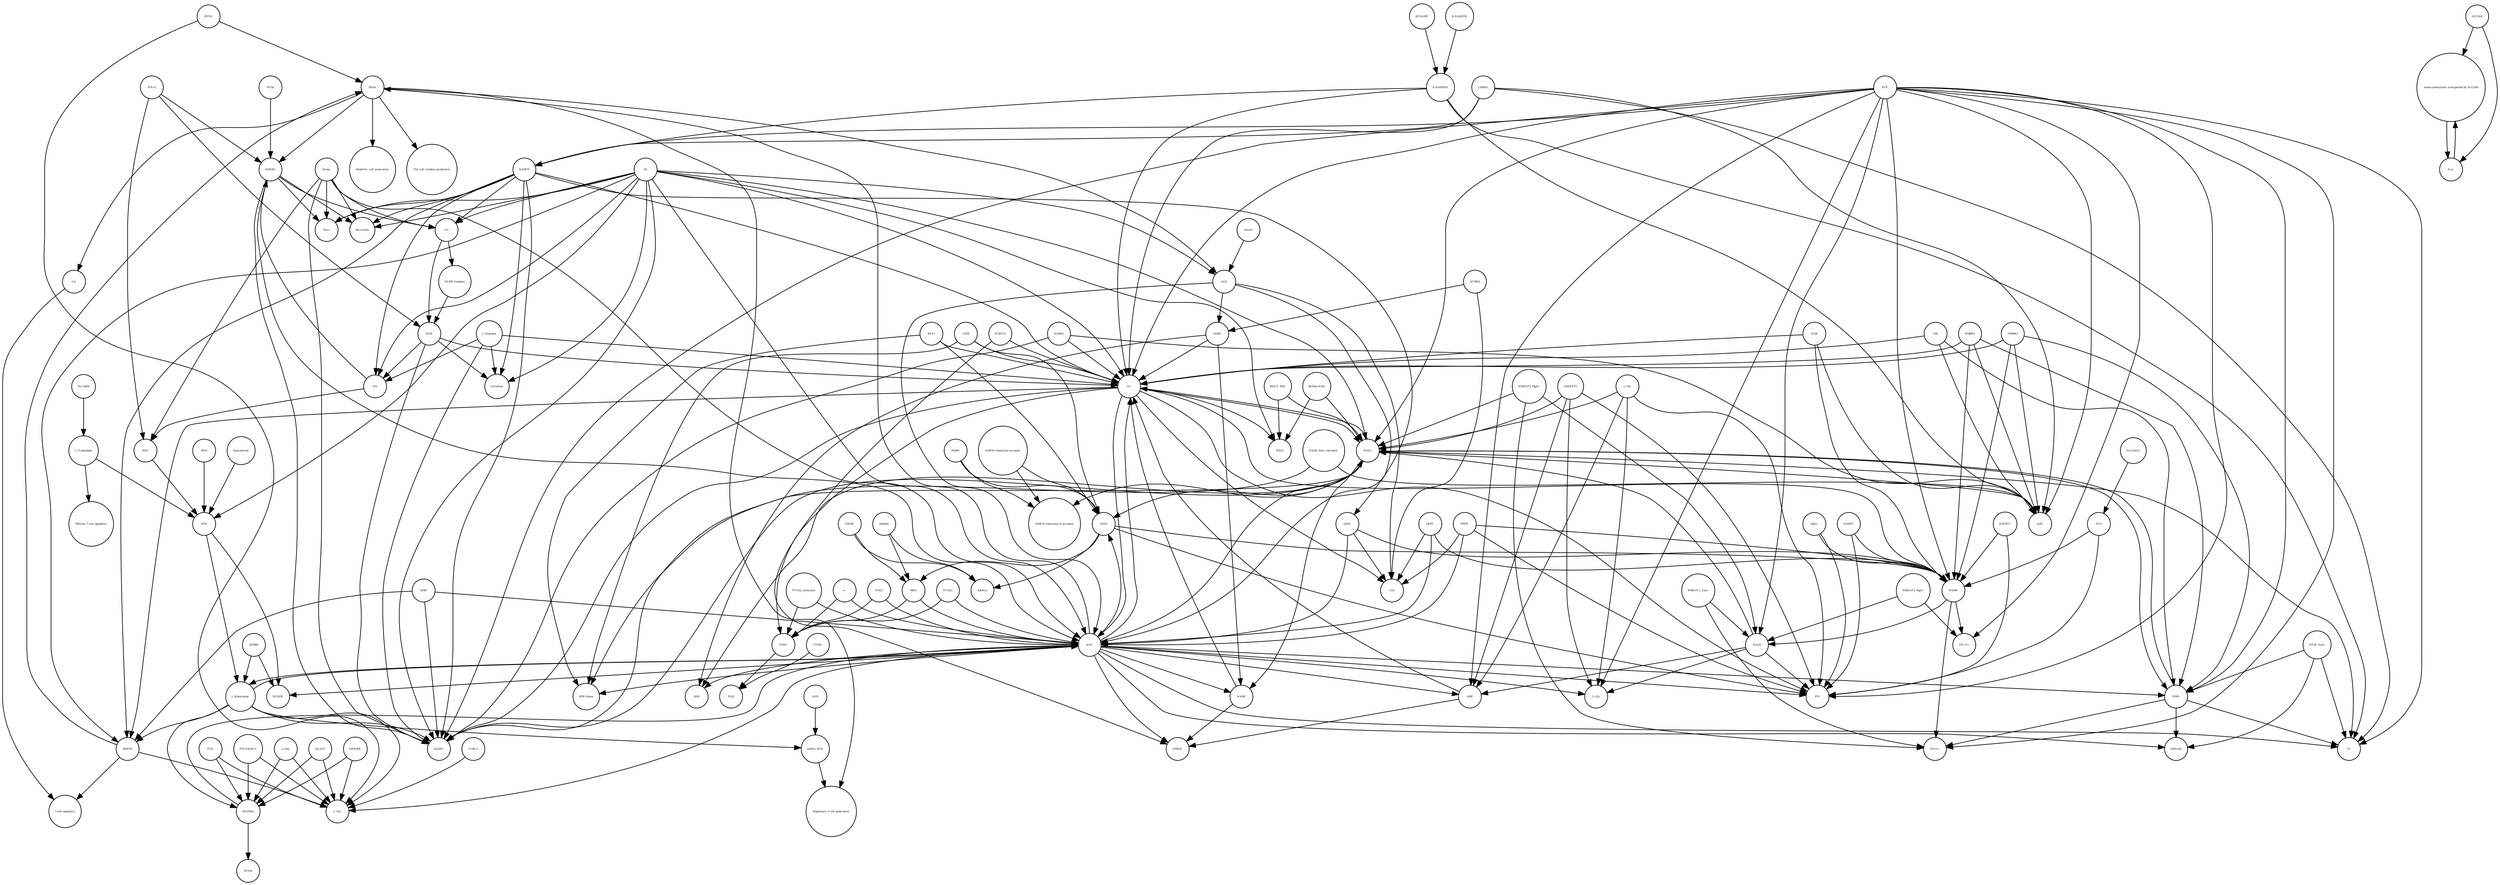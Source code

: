 strict digraph  {
"3HAA" [annotation="urn_miriam_obo.chebi_CHEBI%3A15793", bipartite=0, cls="simple chemical", fontsize=4, label="3HAA", shape=circle];
"Regulatory T-cell generation" [annotation="urn_miriam_obo.go_GO%3A0045066", bipartite=0, cls=phenotype, fontsize=4, label="Regulatory T-cell generation", shape=circle];
"AHR/L-KYN" [annotation="", bipartite=0, cls=complex, fontsize=4, label="AHR/L-KYN", shape=circle];
"L-Tryptophan" [annotation="urn_miriam_obo.chebi_CHEBI%3A57912", bipartite=0, cls="simple chemical", fontsize=4, label="L-Tryptophan", shape=circle];
"Effector T-cell apoptosis" [annotation="urn_miriam_obo.go_GO%3A1902483", bipartite=0, cls=phenotype, fontsize=4, label="Effector T-cell apoptosis", shape=circle];
"Th1 cell cytokine production" [annotation="urn_miriam_obo.go_GO%3A0035744", bipartite=0, cls=phenotype, fontsize=4, label="Th1 cell cytokine production", shape=circle];
CA [annotation="", bipartite=0, cls="simple chemical", fontsize=4, label=CA, shape=circle];
"T-cell apoptosis" [annotation="urn_miriam_obo.go_GO%3A0070231", bipartite=0, cls=phenotype, fontsize=4, label="T-cell apoptosis", shape=circle];
"3HKYN" [annotation="urn_miriam_obo.chebi_CHEBI%3A17380", bipartite=0, cls="simple chemical", fontsize=4, label="3HKYN", shape=circle];
"Dendritic cell maturation" [annotation="urn_miriam_obo.go_GO%3A0097029", bipartite=0, cls=phenotype, fontsize=4, label="Dendritic cell maturation", shape=circle];
"L-Gln" [annotation="urn_miriam_obo.chebi_CHEBI%3A58359", bipartite=0, cls="simple chemical", fontsize=4, label="L-Gln", shape=circle];
PPi [annotation="urn_miriam_obo.chebi_CHEBI%3A29888", bipartite=0, cls="simple chemical", fontsize=4, label=PPi, shape=circle];
Orf3a [annotation="urn_miriam_ncbiprotein_BCD58754|urn_miriam_uniprot_P0DTC3", bipartite=0, cls=macromolecule, fontsize=4, label=Orf3a, shape=circle];
"L-Glu" [annotation="urn_miriam_obo.chebi_CHEBI%3A29985", bipartite=0, cls="simple chemical", fontsize=4, label="L-Glu", shape=circle];
NAMPT [annotation=urn_miriam_uniprot_P43490, bipartite=0, cls=macromolecule, fontsize=4, label=NAMPT, shape=circle];
"NT5E_Zn2+" [annotation="urn_miriam_uniprot_P21589|urn_miriam_obo.chebi_CHEBI%3A29105", bipartite=0, cls="complex multimer", fontsize=4, label="NT5E_Zn2+", shape=circle];
"R-NADPHX" [annotation="urn_miriam_obo.chebi_CHEBI%3A64085", bipartite=0, cls="simple chemical", fontsize=4, label="R-NADPHX", shape=circle];
"H+" [annotation="urn_miriam_obo.chebi_CHEBI%3A15378", bipartite=0, cls="simple chemical", fontsize=4, label="H+", shape=circle];
NADH [annotation="urn_miriam_obo.chebi_CHEBI%3A57945", bipartite=0, cls="simple chemical", fontsize=4, label=NADH, shape=circle];
NRNAM [annotation="urn_miriam_obo.chebi_CHEBI%3A15927", bipartite=0, cls="simple chemical", fontsize=4, label=NRNAM, shape=circle];
NADK2 [annotation=urn_miriam_uniprot_Q4G0N4, bipartite=0, cls="macromolecule multimer", fontsize=4, label=NADK2, shape=circle];
NR [annotation="urn_miriam_obo.chebi_CHEBI%3A15927", bipartite=0, cls="simple chemical", fontsize=4, label=NR, shape=circle];
NMRK1 [annotation=urn_miriam_uniprot_Q9NWW6, bipartite=0, cls=macromolecule, fontsize=4, label=NMRK1, shape=circle];
"PPi (3-)" [annotation="urn_miriam_obo.chebi_CHEBI%3A33019", bipartite=0, cls="simple chemical", fontsize=4, label="PPi (3-)", shape=circle];
CARKD [annotation=urn_miriam_uniprot_Q8IW45, bipartite=0, cls=macromolecule, fontsize=4, label=CARKD, shape=circle];
CD38 [annotation=urn_miriam_uniprot_P28907, bipartite=0, cls=macromolecule, fontsize=4, label=CD38, shape=circle];
PTCS2_celecoxib [annotation="urn_miriam_uniprot_P35354|urn_miriam_obo.chebi_CHEBI%3A41423", bipartite=0, cls=complex, fontsize=4, label=PTCS2_celecoxib, shape=circle];
NAPRT1 [annotation=urn_miriam_uniprot_Q6XQN6, bipartite=0, cls="macromolecule multimer", fontsize=4, label=NAPRT1, shape=circle];
NADPH [annotation="urn_miriam_obo.chebi_CHEBI%3A16474", bipartite=0, cls="simple chemical", fontsize=4, label=NADPH, shape=circle];
"ADP-ribose" [annotation="urn_miriam_obo.chebi_CHEBI%3A57967", bipartite=0, cls="simple chemical", fontsize=4, label="ADP-ribose", shape=circle];
APOA1BP [annotation=urn_miriam_uniprot_O95544, bipartite=0, cls="macromolecule multimer", fontsize=4, label=APOA1BP, shape=circle];
HMOX1 [annotation="", bipartite=0, cls=macromolecule, fontsize=4, label=HMOX1, shape=circle];
CO [annotation="urn_miriam_obo.chebi_CHEBI%3A17245", bipartite=0, cls="simple chemical", fontsize=4, label=CO, shape=circle];
ACMSD [annotation=urn_miriam_uniprot_Q8TDX5, bipartite=0, cls="macromolecule multimer", fontsize=4, label=ACMSD, shape=circle];
"L-Phe" [annotation="urn_miriam_obo.chebi_CHEBI%3A58095", bipartite=0, cls="simple chemical", fontsize=4, label="L-Phe", shape=circle];
HAAO [annotation=urn_miriam_uniprot_P46952, bipartite=0, cls=macromolecule, fontsize=4, label=HAAO, shape=circle];
ADP [annotation="urn_miriam_obo.chebi_CHEBI%3A456216", bipartite=0, cls="simple chemical", fontsize=4, label=ADP, shape=circle];
"S-NADPHX" [annotation="urn_miriam_obo.chebi_CHEBI%3A64084", bipartite=0, cls="simple chemical", fontsize=4, label="S-NADPHX", shape=circle];
AFMID [annotation=urn_miriam_uniprot_Q63HM1, bipartite=0, cls=macromolecule, fontsize=4, label=AFMID, shape=circle];
Epacadostat [annotation="", bipartite=0, cls="simple chemical", fontsize=4, label=Epacadostat, shape=circle];
"PPi(3-)" [annotation="urn_miriam_obo.chebi_CHEBI%3A33019", bipartite=0, cls="simple chemical", fontsize=4, label="PPi(3-)", shape=circle];
"L-Arginine" [annotation="urn_miriam_obo.chebi_CHEBI%3A16467", bipartite=0, cls="simple chemical", fontsize=4, label="L-Arginine", shape=circle];
I3LACT [annotation="urn_miriam_obo.chebi_CHEBI%3A55528", bipartite=0, cls=macromolecule, fontsize=4, label=I3LACT, shape=circle];
ATP [annotation="urn_miriam_obo.chebi_CHEBI%3A30616", bipartite=0, cls="simple chemical", fontsize=4, label=ATP, shape=circle];
KYNA [annotation="urn_miriam_obo.chebi_CHEBI%3A18344", bipartite=0, cls="simple chemical", fontsize=4, label=KYNA, shape=circle];
"NAD+" [annotation="urn_miriam_obo.chebi_CHEBI%3A57540", bipartite=0, cls="simple chemical", fontsize=4, label="NAD+", shape=circle];
"monocarboxylates transported by SLC5A8" [annotation="", bipartite=0, cls="simple chemical", fontsize=4, label="monocarboxylates transported by SLC5A8", shape=circle];
"AP-DOBu" [annotation="urn_miriam_obo.chebi_CHEBI%3A17442", bipartite=0, cls="simple chemical", fontsize=4, label="AP-DOBu", shape=circle];
IDO1 [annotation=urn_miriam_uniprot_P14902, bipartite=0, cls=complex, fontsize=4, label=IDO1, shape=circle];
QUIN [annotation="urn_miriam_obo.chebi_CHEBI%3A16675", bipartite=0, cls="simple chemical", fontsize=4, label=QUIN, shape=circle];
O2 [annotation="urn_miriam_obo.chebi_CHEBI%3A15379", bipartite=0, cls="simple chemical", fontsize=4, label=O2, shape=circle];
IDO2 [annotation=urn_miriam_uniprot_Q6ZQW0, bipartite=0, cls=macromolecule, fontsize=4, label=IDO2, shape=circle];
QPRT [annotation=urn_miriam_uniprot_Q15274, bipartite=0, cls=macromolecule, fontsize=4, label=QPRT, shape=circle];
"2AM" [annotation="urn_miriam_obo.chebi_CHEBI%3A16886", bipartite=0, cls="simple chemical", fontsize=4, label="2AM", shape=circle];
NFK [annotation="urn_miriam_obo.chebi_CHEBI%3A18377", bipartite=0, cls="simple chemical", fontsize=4, label=NFK, shape=circle];
"(ADP-D-ribosyl)(n)-acceptor" [annotation="urn_miriam_obo.chebi_CHEBI%3A133202", bipartite=0, cls="simple chemical", fontsize=4, label="(ADP-D-ribosyl)(n)-acceptor", shape=circle];
NAR [annotation="urn_miriam_obo.chebi_CHEBI%3A58527", bipartite=0, cls="simple chemical", fontsize=4, label=NAR, shape=circle];
MNA [annotation="urn_miriam_obo.chebi_CHEBI%3A16797", bipartite=0, cls="simple chemical", fontsize=4, label=MNA, shape=circle];
CO2 [annotation="urn_miriam_obo.chebi_CHEBI%3A16526", bipartite=0, cls="simple chemical", fontsize=4, label=CO2, shape=circle];
Biliverdin [annotation="urn_miriam_obo.chebi_CHEBI%3A17033", bipartite=0, cls="simple chemical", fontsize=4, label=Biliverdin, shape=circle];
NMNH [annotation="urn_miriam_obo.chebi_CHEBI%3A74452", bipartite=0, cls="simple chemical", fontsize=4, label=NMNH, shape=circle];
"dh-beta-NAD" [annotation="urn_miriam_obo.chebi_CHEBI%3A90171|urn_miriam_obo.chebi_CHEBI%3A90174", bipartite=0, cls="simple chemical", fontsize=4, label="dh-beta-NAD", shape=circle];
PTGIS [annotation=urn_miriam_uniprot_Q16647, bipartite=0, cls=macromolecule, fontsize=4, label=PTGIS, shape=circle];
NMRK2 [annotation=urn_miriam_uniprot_Q9NPI5, bipartite=0, cls=macromolecule, fontsize=4, label=NMRK2, shape=circle];
NCA [annotation="urn_miriam_obo.chebi_CHEBI%3A32544", bipartite=0, cls="simple chemical", fontsize=4, label=NCA, shape=circle];
KMO [annotation=urn_miriam_uniprot_O15229, bipartite=0, cls=macromolecule, fontsize=4, label=KMO, shape=circle];
NNMT [annotation=urn_miriam_uniprot_P40261, bipartite=0, cls=macromolecule, fontsize=4, label=NNMT, shape=circle];
"Fe2+" [annotation="urn_miriam_obo.chebi_CHEBI%3A29033", bipartite=0, cls="simple chemical", fontsize=4, label="Fe2+", shape=circle];
KYNU [annotation=urn_miriam_uniprot_Q16719, bipartite=0, cls="macromolecule multimer", fontsize=4, label=KYNU, shape=circle];
NAMN [annotation="urn_miriam_obo.chebi_CHEBI%3A15763", bipartite=0, cls="simple chemical", fontsize=4, label=NAMN, shape=circle];
PYR [annotation="urn_miriam_obo.chebi_CHEBI%3A15361", bipartite=0, cls="simple chemical", fontsize=4, label=PYR, shape=circle];
HCOOH [annotation="urn_miriam_obo.chebi_CHEBI%3A30751", bipartite=0, cls="simple chemical", fontsize=4, label=HCOOH, shape=circle];
Citrulline [annotation="urn_miriam_obo.chebi_CHEBI%3A16349", bipartite=0, cls="simple chemical", fontsize=4, label=Citrulline, shape=circle];
NO [annotation="urn_miriam_obo.chebi_CHEBI%3A16480", bipartite=0, cls="simple chemical", fontsize=4, label=NO, shape=circle];
"NADP+" [annotation="urn_miriam_obo.chebi_CHEBI%3A18009", bipartite=0, cls="simple chemical", fontsize=4, label="NADP+", shape=circle];
iNOS [annotation=urn_miriam_uniprot_P35228, bipartite=0, cls=macromolecule, fontsize=4, label=iNOS, shape=circle];
NAAD [annotation="urn_miriam_obo.chebi_CHEBI%3A18304", bipartite=0, cls="simple chemical", fontsize=4, label=NAAD, shape=circle];
NMN [annotation="urn_miriam_obo.chebi_CHEBI%3A14649", bipartite=0, cls="simple chemical", fontsize=4, label=NMN, shape=circle];
BST1 [annotation=urn_miriam_uniprot_Q10588, bipartite=0, cls="macromolecule multimer", fontsize=4, label=BST1, shape=circle];
SLC5A8 [annotation=urn_miriam_uniprot_Q8N695, bipartite=0, cls=macromolecule, fontsize=4, label=SLC5A8, shape=circle];
"L-Ala" [annotation="urn_miriam_obo.chebi_CHEBI%3A57972", bipartite=0, cls="simple chemical", fontsize=4, label="L-Ala", shape=circle];
CCBL2 [annotation=urn_miriam_uniprot_Q6YP21, bipartite=0, cls="macromolecule multimer", fontsize=4, label=CCBL2, shape=circle];
ACS [annotation="urn_miriam_obo.chebi_CHEBI%3A29044", bipartite=0, cls="simple chemical", fontsize=4, label=ACS, shape=circle];
"NADK_Zn2+ tetramer" [annotation="urn_miriam_uniprot_O95544|urn_miriam_obo.chebi_CHEBI%3A29105", bipartite=0, cls="complex multimer", fontsize=4, label="NADK_Zn2+ tetramer", shape=circle];
Pi [annotation="urn_miriam_obo.chebi_CHEBI%3A18367", bipartite=0, cls="simple chemical", fontsize=4, label=Pi, shape=circle];
AHR [annotation=urn_miriam_uniprot_P35869, bipartite=0, cls=macromolecule, fontsize=4, label=AHR, shape=circle];
SLC22A13 [annotation=urn_miriam_uniprot_Q9Y226, bipartite=0, cls=macromolecule, fontsize=4, label=SLC22A13, shape=circle];
Heme [annotation="urn_miriam_obo.chebi_CHEBI%3A30413", bipartite=0, cls="simple chemical", fontsize=4, label=Heme, shape=circle];
AdoHcy [annotation="urn_miriam_obo.chebi_CHEBI%3A16680", bipartite=0, cls="simple chemical", fontsize=4, label=AdoHcy, shape=circle];
PGG2 [annotation="urn_miriam_obo.chebi_CHEBI%3A27647", bipartite=0, cls="simple chemical", fontsize=4, label=PGG2, shape=circle];
"Nf-KB Complex" [annotation="urn_miriam_uniprot_P19838|urn_miriam_uniprot_Q04206|urn_miriam_uniprot_Q00653", bipartite=0, cls=complex, fontsize=4, label="Nf-KB Complex", shape=circle];
PTGS2 [annotation=urn_miriam_uniprot_P35354, bipartite=0, cls="macromolecule multimer", fontsize=4, label=PTGS2, shape=circle];
AdoMet [annotation="urn_miriam_obo.chebi_CHEBI%3A15414", bipartite=0, cls="simple chemical", fontsize=4, label=AdoMet, shape=circle];
SLC36A4 [annotation=urn_miriam_uniprot_Q6YBV0, bipartite=0, cls=macromolecule, fontsize=4, label=SLC36A4, shape=circle];
"PXLP-KYAT1" [annotation="urn_miriam_uniprot_Q16773|urn_miriam_obo.chebi_CHEBI%3A18405", bipartite=0, cls="complex multimer", fontsize=4, label="PXLP-KYAT1", shape=circle];
"2AMA" [annotation="urn_miriam_obo.chebi_CHEBI%3A15745", bipartite=0, cls="simple chemical", fontsize=4, label="2AMA", shape=circle];
RNLS_FAD [annotation="urn_miriam_uniprot_Q5VYX0|urn_miriam_obo.chebi_CHEBI%3A16238", bipartite=0, cls=complex, fontsize=4, label=RNLS_FAD, shape=circle];
PGI2 [annotation="urn_miriam_obo.chebi_CHEBI%3A15552", bipartite=0, cls="simple chemical", fontsize=4, label=PGI2, shape=circle];
AMP [annotation="urn_miriam_obo.chebi_CHEBI%3A16027", bipartite=0, cls="simple chemical", fontsize=4, label=AMP, shape=circle];
NAM [annotation="urn_miriam_obo.chebi_CHEBI%3A17154", bipartite=0, cls="simple chemical", fontsize=4, label=NAM, shape=circle];
NUDT12 [annotation=urn_miriam_uniprot_Q9BQG2, bipartite=0, cls=macromolecule, fontsize=4, label=NUDT12, shape=circle];
"(ADP-D-ribosyl)(n+1)-acceptor" [annotation="urn_miriam_obo.chebi_CHEBI%3A133203", bipartite=0, cls="simple chemical", fontsize=4, label="(ADP-D-ribosyl)(n+1)-acceptor", shape=circle];
"e-" [annotation="urn_miriam_obo.chebi_CHEBI%3A10545", bipartite=0, cls="simple chemical", fontsize=4, label="e-", shape=circle];
H2O2 [annotation="urn_miriam_obo.chebi_CHEBI%3A16240", bipartite=0, cls="simple chemical", fontsize=4, label=H2O2, shape=circle];
PGH2 [annotation="urn_miriam_obo.chebi_CHEBI%3A15554", bipartite=0, cls="simple chemical", fontsize=4, label=PGH2, shape=circle];
PARPs [annotation="urn_miriam_uniprot_Q8N5Y8|urn_miriam_uniprot_Q53GL7|urn_miriam_uniprot_Q8IXQ6", bipartite=0, cls=macromolecule, fontsize=4, label=PARPs, shape=circle];
PRPP [annotation="urn_miriam_obo.chebi_CHEBI%3A17111", bipartite=0, cls="simple chemical", fontsize=4, label=PRPP, shape=circle];
"Na+" [annotation="urn_miriam_obo.chebi_CHEBI%3A29101", bipartite=0, cls="simple chemical", fontsize=4, label="Na+", shape=circle];
"Mg2+" [annotation="urn_miriam_obo.chebi_CHEBI%3A18420", bipartite=0, cls="simple chemical", fontsize=4, label="Mg2+", shape=circle];
NADSYN1 [annotation=urn_miriam_uniprot_Q6IA69, bipartite=0, cls="macromolecule multimer", fontsize=4, label=NADSYN1, shape=circle];
"IFN-G" [annotation=urn_miriam_uniprot_Q14609, bipartite=0, cls=macromolecule, fontsize=4, label="IFN-G", shape=circle];
I3PROPA [annotation="urn_miriam_obo.chebi_CHEBI%3A43580", bipartite=0, cls=macromolecule, fontsize=4, label=I3PROPA, shape=circle];
"NMNAT1_Zn2+" [annotation="urn_miriam_uniprot_Q9HAN9|urn_miriam_obo.chebi_CHEBI%3A29105", bipartite=0, cls="complex multimer", fontsize=4, label="NMNAT1_Zn2+", shape=circle];
"L-Kynurenine" [annotation="urn_miriam_obo.chebi_CHEBI%3A16946", bipartite=0, cls="simple chemical", fontsize=4, label="L-Kynurenine", shape=circle];
"NMNAT3_Mg2+" [annotation="urn_miriam_uniprot_Q96T66|urn_miriam_obo.chebi_CHEBI%3A18420", bipartite=0, cls="complex multimer", fontsize=4, label="NMNAT3_Mg2+", shape=circle];
"NMNAT2_Mg2+" [annotation="urn_miriam_uniprot_Q9BZQ4|urn_miriam_obo.chebi_CHEBI%3A18420", bipartite=0, cls=complex, fontsize=4, label="NMNAT2_Mg2+", shape=circle];
H2O [annotation="urn_miriam_obo.chebi_CHEBI%3A15377", bipartite=0, cls="simple chemical", fontsize=4, label=H2O, shape=circle];
"3HAA" -> "Regulatory T-cell generation"  [annotation="", interaction_type="necessary stimulation"];
"3HAA" -> "Th1 cell cytokine production"  [annotation="", interaction_type=inhibition];
"3HAA" -> "Dendritic cell maturation"  [annotation="", interaction_type="logic arc"];
"3HAA" -> HMOX1  [annotation="urn_miriam_pubmed_15249210|urn_miriam_pubmed_11287117|urn_miriam_pubmed_12706494", interaction_type=catalysis];
"3HAA" -> CA  [annotation="", interaction_type=production];
"3HAA" -> ACS  [annotation="", interaction_type=production];
"AHR/L-KYN" -> "Regulatory T-cell generation"  [annotation="", interaction_type="necessary stimulation"];
"L-Tryptophan" -> "Effector T-cell apoptosis"  [annotation="", interaction_type=inhibition];
"L-Tryptophan" -> NFK  [annotation="", interaction_type=production];
CA -> "T-cell apoptosis"  [annotation="", interaction_type="necessary stimulation"];
"3HKYN" -> "T-cell apoptosis"  [annotation="", interaction_type="logic arc"];
"3HKYN" -> "L-Ala"  [annotation="", interaction_type=production];
"3HKYN" -> "3HAA"  [annotation="", interaction_type=production];
"L-Gln" -> AMP  [annotation="", interaction_type=production];
"L-Gln" -> "L-Glu"  [annotation="", interaction_type=production];
"L-Gln" -> PPi  [annotation="", interaction_type=production];
"L-Gln" -> "NAD+"  [annotation="", interaction_type=production];
Orf3a -> HMOX1  [annotation="urn_miriam_doi_10.1101%2F2020.03.22.002386|urn_miriam_taxonomy_2697049", interaction_type=modulation];
NAMPT -> NAMN  [annotation="", interaction_type=catalysis];
NAMPT -> PPi  [annotation="", interaction_type=catalysis];
"NT5E_Zn2+" -> Pi  [annotation="", interaction_type=catalysis];
"NT5E_Zn2+" -> NMN  [annotation="", interaction_type=catalysis];
"NT5E_Zn2+" -> NRNAM  [annotation="", interaction_type=catalysis];
"R-NADPHX" -> "S-NADPHX"  [annotation="", interaction_type=production];
"H+" -> "3HKYN"  [annotation="", interaction_type=production];
"H+" -> "NADP+"  [annotation="", interaction_type=production];
"H+" -> H2O  [annotation="", interaction_type=production];
"H+" -> H2O2  [annotation="", interaction_type=production];
"H+" -> "NAD+"  [annotation="", interaction_type=production];
"H+" -> PGH2  [annotation="", interaction_type=production];
"H+" -> PPi  [annotation="", interaction_type=production];
"H+" -> NAMN  [annotation="", interaction_type=production];
"H+" -> CO2  [annotation="", interaction_type=production];
NADH -> NMNH  [annotation="", interaction_type=production];
NADH -> "H+"  [annotation="", interaction_type=production];
NADK2 -> "H+"  [annotation="", interaction_type=catalysis];
NADK2 -> "NADP+"  [annotation="", interaction_type=catalysis];
NADK2 -> ADP  [annotation="", interaction_type=catalysis];
NR -> "H+"  [annotation="", interaction_type=production];
NR -> NMN  [annotation="", interaction_type=production];
NR -> ADP  [annotation="", interaction_type=production];
NMRK1 -> NMN  [annotation="", interaction_type=catalysis];
NMRK1 -> "H+"  [annotation="", interaction_type=catalysis];
NMRK1 -> ADP  [annotation="", interaction_type=catalysis];
NMRK1 -> NAMN  [annotation="", interaction_type=catalysis];
CARKD -> Pi  [annotation="", interaction_type=catalysis];
CARKD -> "H+"  [annotation="", interaction_type=catalysis];
CARKD -> NADPH  [annotation="", interaction_type=catalysis];
CARKD -> ADP  [annotation="", interaction_type=catalysis];
CD38 -> NAM  [annotation="", interaction_type=catalysis];
CD38 -> "ADP-ribose"  [annotation="", interaction_type=catalysis];
CD38 -> "H+"  [annotation="", interaction_type=catalysis];
PTCS2_celecoxib -> PGH2  [annotation="", interaction_type=inhibition];
PTCS2_celecoxib -> H2O  [annotation="", interaction_type=inhibition];
NAPRT1 -> PPi  [annotation="", interaction_type=catalysis];
NAPRT1 -> NAMN  [annotation="", interaction_type=catalysis];
NADPH -> "3HKYN"  [annotation="", interaction_type=production];
NADPH -> "NADP+"  [annotation="", interaction_type=production];
NADPH -> H2O  [annotation="", interaction_type=production];
NADPH -> "H+"  [annotation="", interaction_type=production];
NADPH -> Citrulline  [annotation="", interaction_type=production];
NADPH -> NO  [annotation="", interaction_type=production];
NADPH -> "Fe2+"  [annotation="", interaction_type=production];
NADPH -> CO  [annotation="", interaction_type=production];
NADPH -> Biliverdin  [annotation="", interaction_type=production];
APOA1BP -> "S-NADPHX"  [annotation="", interaction_type=catalysis];
HMOX1 -> "Fe2+"  [annotation="", interaction_type=catalysis];
HMOX1 -> CO  [annotation="", interaction_type=catalysis];
HMOX1 -> Biliverdin  [annotation="", interaction_type=catalysis];
HMOX1 -> "NADP+"  [annotation="", interaction_type=catalysis];
HMOX1 -> H2O  [annotation="", interaction_type=catalysis];
CO -> iNOS  [annotation="urn_miriam_pubmed_9126284|urn_miriam_pubmed_15249210", interaction_type=inhibition];
CO -> "Nf-KB Complex"  [annotation=urn_miriam_pubmed_15249210, interaction_type=inhibition];
ACMSD -> CO2  [annotation="", interaction_type=catalysis];
ACMSD -> "2AMA"  [annotation="", interaction_type=catalysis];
"L-Phe" -> "AP-DOBu"  [annotation="", interaction_type=inhibition];
"L-Phe" -> "L-Ala"  [annotation="", interaction_type=inhibition];
HAAO -> ACS  [annotation="", interaction_type=catalysis];
"S-NADPHX" -> Pi  [annotation="", interaction_type=production];
"S-NADPHX" -> "H+"  [annotation="", interaction_type=production];
"S-NADPHX" -> NADPH  [annotation="", interaction_type=production];
"S-NADPHX" -> ADP  [annotation="", interaction_type=production];
AFMID -> "L-Kynurenine"  [annotation=urn_miriam_pubmed_29531094, interaction_type=catalysis];
AFMID -> HCOOH  [annotation=urn_miriam_pubmed_29531094, interaction_type=catalysis];
Epacadostat -> NFK  [annotation="urn_miriam_pubmed_29531094|urn_miriam_pubmed_28523098|urn_miriam_pubmed_30338242|urn_miriam_pubmed_32292563", interaction_type=inhibition];
"L-Arginine" -> NO  [annotation="", interaction_type=production];
"L-Arginine" -> "H+"  [annotation="", interaction_type=production];
"L-Arginine" -> "NADP+"  [annotation="", interaction_type=production];
"L-Arginine" -> Citrulline  [annotation="", interaction_type=production];
I3LACT -> "AP-DOBu"  [annotation="", interaction_type=inhibition];
I3LACT -> "L-Ala"  [annotation="", interaction_type=inhibition];
ATP -> "H+"  [annotation="", interaction_type=production];
ATP -> NADPH  [annotation="", interaction_type=production];
ATP -> Pi  [annotation="", interaction_type=production];
ATP -> ADP  [annotation="", interaction_type=production];
ATP -> NMN  [annotation="", interaction_type=production];
ATP -> NAMN  [annotation="", interaction_type=production];
ATP -> "NAD+"  [annotation="", interaction_type=production];
ATP -> "PPi(3-)"  [annotation="", interaction_type=production];
ATP -> NAAD  [annotation="", interaction_type=production];
ATP -> "PPi (3-)"  [annotation="", interaction_type=production];
ATP -> AMP  [annotation="", interaction_type=production];
ATP -> PPi  [annotation="", interaction_type=production];
ATP -> "L-Glu"  [annotation="", interaction_type=production];
ATP -> "NADP+"  [annotation="", interaction_type=production];
"NAD+" -> NMN  [annotation="", interaction_type=production];
"NAD+" -> Pi  [annotation="", interaction_type=production];
"NAD+" -> "NADP+"  [annotation="", interaction_type=production];
"NAD+" -> ADP  [annotation="", interaction_type=production];
"NAD+" -> "H+"  [annotation="", interaction_type=production];
"NAD+" -> "ADP-ribose"  [annotation="", interaction_type=production];
"NAD+" -> NAM  [annotation="", interaction_type=production];
"NAD+" -> "(ADP-D-ribosyl)(n+1)-acceptor"  [annotation="", interaction_type=production];
"NAD+" -> NADH  [annotation="", interaction_type=production];
"NAD+" -> "2AM"  [annotation="", interaction_type=production];
"monocarboxylates transported by SLC5A8" -> "Na+"  [annotation="", interaction_type=production];
"AP-DOBu" -> H2O  [annotation="", interaction_type=production];
"AP-DOBu" -> KYNA  [annotation="", interaction_type=production];
IDO1 -> NFK  [annotation="urn_miriam_pubmed_29531094|urn_miriam_pubmed_28523098|urn_miriam_pubmed_30338242|urn_miriam_pubmed_32292563", interaction_type=catalysis];
QUIN -> CO2  [annotation="", interaction_type=production];
QUIN -> H2O  [annotation="", interaction_type=production];
QUIN -> NAMN  [annotation="", interaction_type=production];
O2 -> "3HKYN"  [annotation="", interaction_type=production];
O2 -> "NADP+"  [annotation="", interaction_type=production];
O2 -> H2O  [annotation="", interaction_type=production];
O2 -> NFK  [annotation="", interaction_type=production];
O2 -> H2O2  [annotation="", interaction_type=production];
O2 -> "NAD+"  [annotation="", interaction_type=production];
O2 -> ACS  [annotation="", interaction_type=production];
O2 -> "Fe2+"  [annotation="", interaction_type=production];
O2 -> CO  [annotation="", interaction_type=production];
O2 -> Biliverdin  [annotation="", interaction_type=production];
O2 -> "H+"  [annotation="", interaction_type=production];
O2 -> Citrulline  [annotation="", interaction_type=production];
O2 -> NO  [annotation="", interaction_type=production];
IDO2 -> NFK  [annotation="", interaction_type=catalysis];
QPRT -> CO2  [annotation="", interaction_type=catalysis];
QPRT -> H2O  [annotation="", interaction_type=catalysis];
QPRT -> NAMN  [annotation="", interaction_type=catalysis];
NFK -> "L-Kynurenine"  [annotation="", interaction_type=production];
NFK -> HCOOH  [annotation="", interaction_type=production];
"(ADP-D-ribosyl)(n)-acceptor" -> NAM  [annotation="", interaction_type=production];
"(ADP-D-ribosyl)(n)-acceptor" -> "(ADP-D-ribosyl)(n+1)-acceptor"  [annotation="", interaction_type=production];
NAR -> "H+"  [annotation="", interaction_type=production];
NAR -> ADP  [annotation="", interaction_type=production];
NAR -> NAMN  [annotation="", interaction_type=production];
MNA -> PGH2  [annotation="", interaction_type=stimulation];
MNA -> H2O  [annotation="", interaction_type=stimulation];
"dh-beta-NAD" -> H2O2  [annotation="", interaction_type=production];
"dh-beta-NAD" -> "NAD+"  [annotation="", interaction_type=production];
PTGIS -> PGI2  [annotation="", interaction_type=catalysis];
NMRK2 -> "H+"  [annotation="", interaction_type=catalysis];
NMRK2 -> ADP  [annotation="", interaction_type=catalysis];
NMRK2 -> NAMN  [annotation="", interaction_type=catalysis];
NMRK2 -> NMN  [annotation="", interaction_type=catalysis];
NCA -> PPi  [annotation="", interaction_type=production];
NCA -> NAMN  [annotation="", interaction_type=production];
KMO -> "NADP+"  [annotation="", interaction_type=catalysis];
KMO -> H2O  [annotation="", interaction_type=catalysis];
KMO -> "3HKYN"  [annotation="", interaction_type=catalysis];
NNMT -> AdoHcy  [annotation="", interaction_type=catalysis];
NNMT -> MNA  [annotation="", interaction_type=catalysis];
KYNU -> "L-Ala"  [annotation="", interaction_type=catalysis];
KYNU -> "3HAA"  [annotation="", interaction_type=catalysis];
NAMN -> "PPi (3-)"  [annotation="", interaction_type=production];
NAMN -> NAAD  [annotation="", interaction_type=production];
NAMN -> "PPi(3-)"  [annotation="", interaction_type=production];
PYR -> "L-Ala"  [annotation="", interaction_type=production];
PYR -> "AP-DOBu"  [annotation="", interaction_type=production];
NO -> IDO1  [annotation="urn_miriam_pubmed_23476103|urn_miriam_pubmed_15249210|urn_miriam_pubmed_9126284", interaction_type=inhibition];
NO -> HMOX1  [annotation="urn_miriam_pubmed_15249210|urn_miriam_pubmed_11287117|urn_miriam_pubmed_12706494", interaction_type=catalysis];
iNOS -> NO  [annotation="urn_miriam_pubmed_15249210|urn_miriam_pubmed_11463332", interaction_type=catalysis];
iNOS -> "H+"  [annotation="urn_miriam_pubmed_15249210|urn_miriam_pubmed_11463332", interaction_type=catalysis];
iNOS -> "NADP+"  [annotation="urn_miriam_pubmed_15249210|urn_miriam_pubmed_11463332", interaction_type=catalysis];
iNOS -> Citrulline  [annotation="urn_miriam_pubmed_15249210|urn_miriam_pubmed_11463332", interaction_type=catalysis];
NAAD -> AMP  [annotation="", interaction_type=production];
NAAD -> "L-Glu"  [annotation="", interaction_type=production];
NAAD -> PPi  [annotation="", interaction_type=production];
NAAD -> "NAD+"  [annotation="", interaction_type=production];
NMN -> Pi  [annotation="", interaction_type=production];
NMN -> NRNAM  [annotation="", interaction_type=production];
NMN -> "PPi(3-)"  [annotation="", interaction_type=production];
NMN -> "NAD+"  [annotation="", interaction_type=production];
BST1 -> NAM  [annotation="", interaction_type=catalysis];
BST1 -> "ADP-ribose"  [annotation="", interaction_type=catalysis];
BST1 -> "H+"  [annotation="", interaction_type=catalysis];
SLC5A8 -> "Na+"  [annotation="", interaction_type=catalysis];
SLC5A8 -> "monocarboxylates transported by SLC5A8"  [annotation="", interaction_type=catalysis];
CCBL2 -> "L-Ala"  [annotation="", interaction_type=catalysis];
ACS -> H2O  [annotation="", interaction_type=production];
ACS -> QUIN  [annotation="", interaction_type=production];
ACS -> CO2  [annotation="", interaction_type=production];
ACS -> "2AMA"  [annotation="", interaction_type=production];
"NADK_Zn2+ tetramer" -> "NADP+"  [annotation="", interaction_type=catalysis];
"NADK_Zn2+ tetramer" -> ADP  [annotation="", interaction_type=catalysis];
AHR -> "AHR/L-KYN"  [annotation="", interaction_type=production];
SLC22A13 -> NCA  [annotation="", interaction_type=catalysis];
Heme -> IDO1  [annotation="", interaction_type=production];
Heme -> "Fe2+"  [annotation="", interaction_type=production];
Heme -> CO  [annotation="", interaction_type=production];
Heme -> Biliverdin  [annotation="", interaction_type=production];
Heme -> "NADP+"  [annotation="", interaction_type=production];
Heme -> H2O  [annotation="", interaction_type=production];
PGG2 -> PGH2  [annotation="", interaction_type=production];
PGG2 -> H2O  [annotation="", interaction_type=production];
"Nf-KB Complex" -> iNOS  [annotation="urn_miriam_pubmed_9126284|urn_miriam_pubmed_15249210", interaction_type=catalysis];
PTGS2 -> PGH2  [annotation="", interaction_type=catalysis];
PTGS2 -> H2O  [annotation="", interaction_type=catalysis];
AdoMet -> AdoHcy  [annotation="", interaction_type=production];
AdoMet -> MNA  [annotation="", interaction_type=production];
SLC36A4 -> "L-Tryptophan"  [annotation="", interaction_type=catalysis];
"PXLP-KYAT1" -> "AP-DOBu"  [annotation="", interaction_type=catalysis];
"PXLP-KYAT1" -> "L-Ala"  [annotation="", interaction_type=catalysis];
"2AMA" -> "H+"  [annotation="", interaction_type=production];
"2AMA" -> NADH  [annotation="", interaction_type=production];
"2AMA" -> "2AM"  [annotation="", interaction_type=production];
RNLS_FAD -> H2O2  [annotation="", interaction_type=catalysis];
RNLS_FAD -> "NAD+"  [annotation="", interaction_type=catalysis];
AMP -> NMNH  [annotation="", interaction_type=production];
AMP -> "H+"  [annotation="", interaction_type=production];
NAM -> AdoHcy  [annotation="", interaction_type=production];
NAM -> MNA  [annotation="", interaction_type=production];
NAM -> NAMN  [annotation="", interaction_type=production];
NAM -> PPi  [annotation="", interaction_type=production];
NUDT12 -> NMNH  [annotation="", interaction_type=catalysis];
NUDT12 -> "H+"  [annotation="", interaction_type=catalysis];
"e-" -> PGH2  [annotation="", interaction_type=production];
"e-" -> H2O  [annotation="", interaction_type=production];
PGH2 -> PGI2  [annotation="", interaction_type=production];
PARPs -> NAM  [annotation="", interaction_type=catalysis];
PARPs -> "(ADP-D-ribosyl)(n+1)-acceptor"  [annotation="", interaction_type=catalysis];
PRPP -> CO2  [annotation="", interaction_type=production];
PRPP -> H2O  [annotation="", interaction_type=production];
PRPP -> NAMN  [annotation="", interaction_type=production];
PRPP -> PPi  [annotation="", interaction_type=production];
"Na+" -> "monocarboxylates transported by SLC5A8"  [annotation="", interaction_type=production];
"Mg2+" -> PPi  [annotation="", interaction_type=stimulation];
"Mg2+" -> NAMN  [annotation="", interaction_type=stimulation];
NADSYN1 -> AMP  [annotation="", interaction_type=catalysis];
NADSYN1 -> "L-Glu"  [annotation="", interaction_type=catalysis];
NADSYN1 -> PPi  [annotation="", interaction_type=catalysis];
NADSYN1 -> "NAD+"  [annotation="", interaction_type=catalysis];
"IFN-G" -> IDO1  [annotation="urn_miriam_pubmed_23476103|urn_miriam_pubmed_15249210|urn_miriam_pubmed_9126284", interaction_type=catalysis];
"IFN-G" -> iNOS  [annotation="urn_miriam_pubmed_9126284|urn_miriam_pubmed_15249210", interaction_type=catalysis];
"IFN-G" -> HMOX1  [annotation="urn_miriam_pubmed_15249210|urn_miriam_pubmed_11287117|urn_miriam_pubmed_12706494", interaction_type=catalysis];
I3PROPA -> "AP-DOBu"  [annotation="", interaction_type=inhibition];
I3PROPA -> "L-Ala"  [annotation="", interaction_type=inhibition];
"NMNAT1_Zn2+" -> NAAD  [annotation="", interaction_type=catalysis];
"NMNAT1_Zn2+" -> "PPi(3-)"  [annotation="", interaction_type=catalysis];
"L-Kynurenine" -> "L-Ala"  [annotation="", interaction_type=production];
"L-Kynurenine" -> "3HKYN"  [annotation="", interaction_type=production];
"L-Kynurenine" -> "NADP+"  [annotation="", interaction_type=production];
"L-Kynurenine" -> H2O  [annotation="", interaction_type=production];
"L-Kynurenine" -> "AHR/L-KYN"  [annotation="", interaction_type=production];
"L-Kynurenine" -> "AP-DOBu"  [annotation="", interaction_type=production];
"NMNAT3_Mg2+" -> "PPi (3-)"  [annotation="", interaction_type=catalysis];
"NMNAT3_Mg2+" -> NAAD  [annotation="", interaction_type=catalysis];
"NMNAT2_Mg2+" -> NAAD  [annotation="", interaction_type=catalysis];
"NMNAT2_Mg2+" -> "PPi(3-)"  [annotation="", interaction_type=catalysis];
"NMNAT2_Mg2+" -> "NAD+"  [annotation="", interaction_type=catalysis];
H2O -> "L-Kynurenine"  [annotation="", interaction_type=production];
H2O -> HCOOH  [annotation="", interaction_type=production];
H2O -> NMN  [annotation="", interaction_type=production];
H2O -> Pi  [annotation="", interaction_type=production];
H2O -> AMP  [annotation="", interaction_type=production];
H2O -> "L-Glu"  [annotation="", interaction_type=production];
H2O -> "NAD+"  [annotation="", interaction_type=production];
H2O -> PPi  [annotation="", interaction_type=production];
H2O -> "H+"  [annotation="", interaction_type=production];
H2O -> NMNH  [annotation="", interaction_type=production];
H2O -> NRNAM  [annotation="", interaction_type=production];
H2O -> "3HAA"  [annotation="", interaction_type=production];
H2O -> "L-Ala"  [annotation="", interaction_type=production];
H2O -> NAM  [annotation="", interaction_type=production];
H2O -> "ADP-ribose"  [annotation="", interaction_type=production];
H2O -> NADH  [annotation="", interaction_type=production];
H2O -> "2AM"  [annotation="", interaction_type=production];
}
